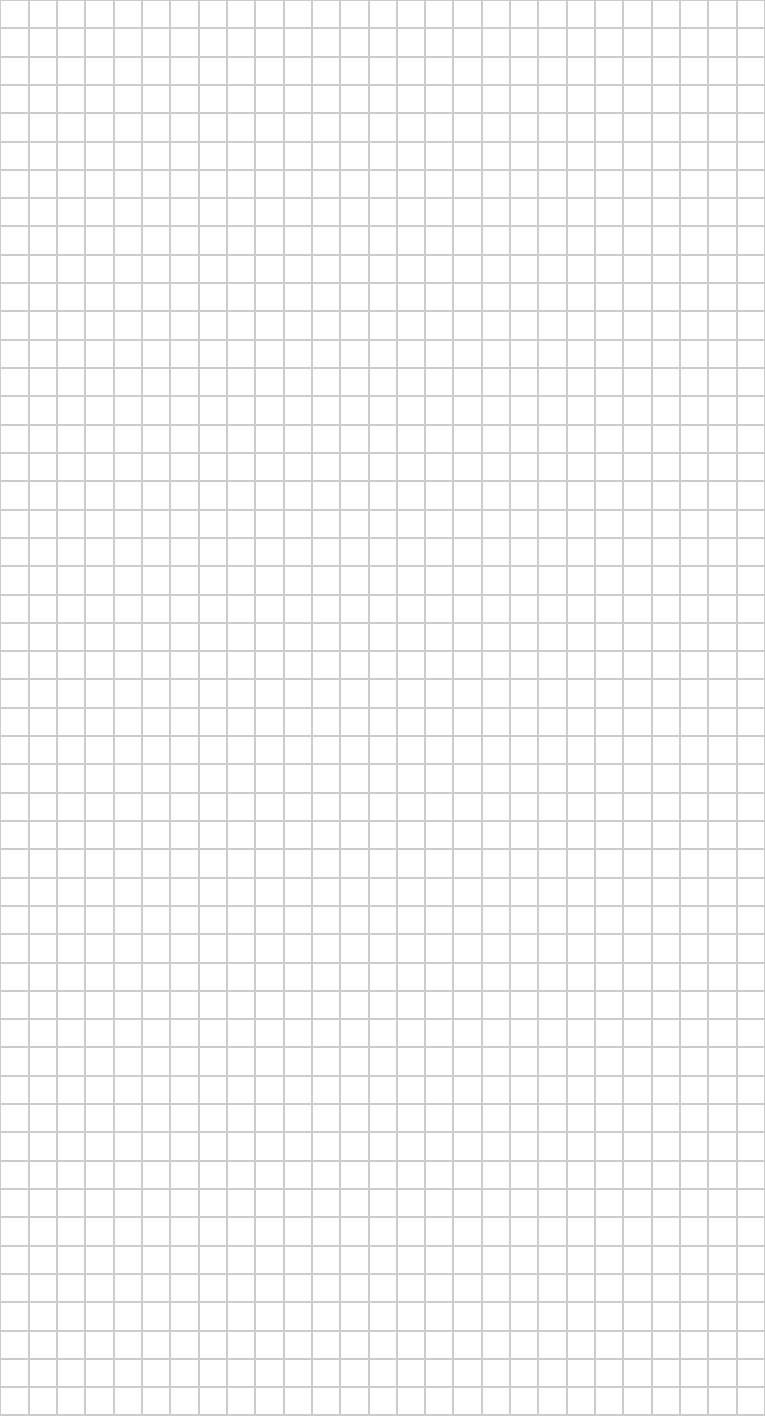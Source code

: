 pen grid_p = gray(0.8);
real paperwidth = 8.5inches;
real paperheight = 11inches;
real width = paperwidth - 3inches; // margins
real height = paperheight - 1inches; // margins 
real gridspacing = .5cm;
int nwidth = floor(width/gridspacing);
int nheight = floor(height/gridspacing);
width = nwidth*gridspacing; 
height = nheight*gridspacing;
size(width, 0);
for(int i = 0; i <= nwidth; ++i)
  draw((gridspacing*i,0)--(gridspacing*i,height),grid_p);
for(int j = 0; j <= nheight; ++j)
  draw((0,gridspacing*j)--(width,gridspacing*j),grid_p);

